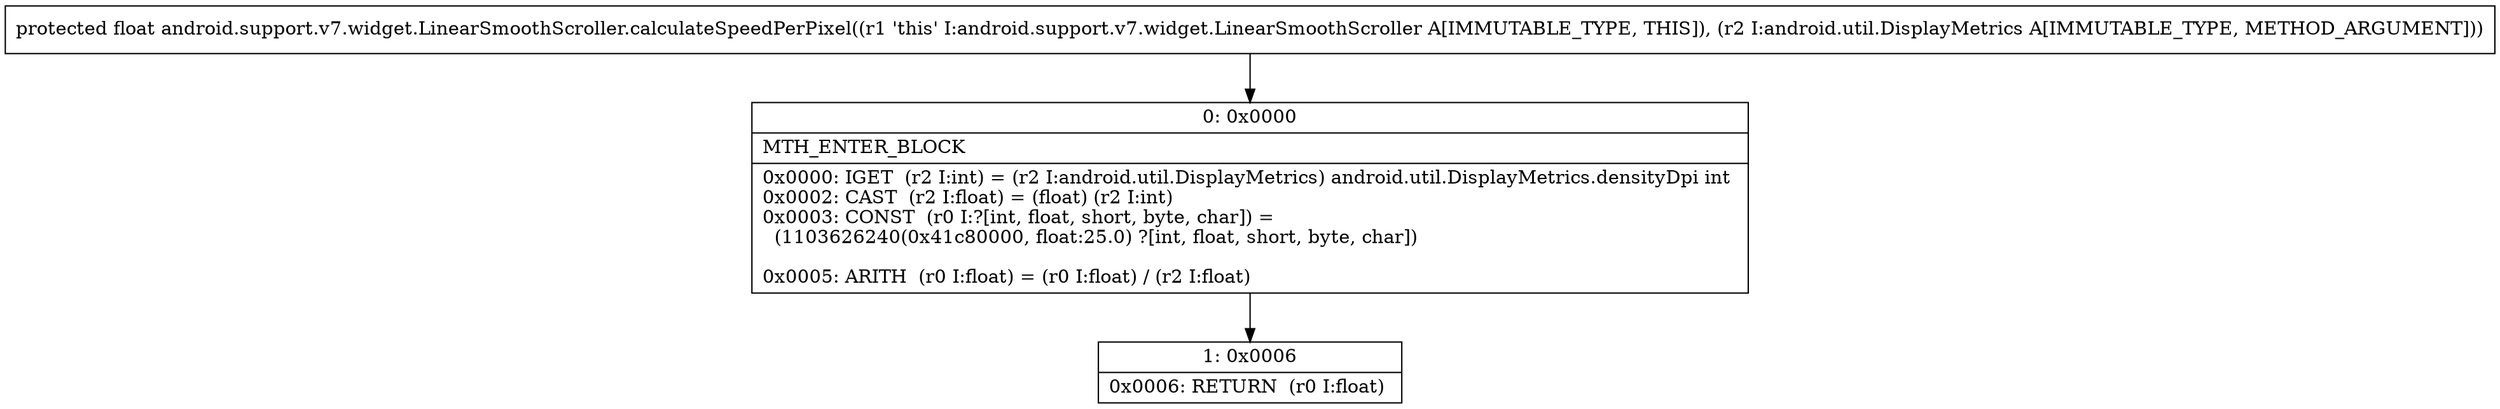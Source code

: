 digraph "CFG forandroid.support.v7.widget.LinearSmoothScroller.calculateSpeedPerPixel(Landroid\/util\/DisplayMetrics;)F" {
Node_0 [shape=record,label="{0\:\ 0x0000|MTH_ENTER_BLOCK\l|0x0000: IGET  (r2 I:int) = (r2 I:android.util.DisplayMetrics) android.util.DisplayMetrics.densityDpi int \l0x0002: CAST  (r2 I:float) = (float) (r2 I:int) \l0x0003: CONST  (r0 I:?[int, float, short, byte, char]) = \l  (1103626240(0x41c80000, float:25.0) ?[int, float, short, byte, char])\l \l0x0005: ARITH  (r0 I:float) = (r0 I:float) \/ (r2 I:float) \l}"];
Node_1 [shape=record,label="{1\:\ 0x0006|0x0006: RETURN  (r0 I:float) \l}"];
MethodNode[shape=record,label="{protected float android.support.v7.widget.LinearSmoothScroller.calculateSpeedPerPixel((r1 'this' I:android.support.v7.widget.LinearSmoothScroller A[IMMUTABLE_TYPE, THIS]), (r2 I:android.util.DisplayMetrics A[IMMUTABLE_TYPE, METHOD_ARGUMENT])) }"];
MethodNode -> Node_0;
Node_0 -> Node_1;
}

